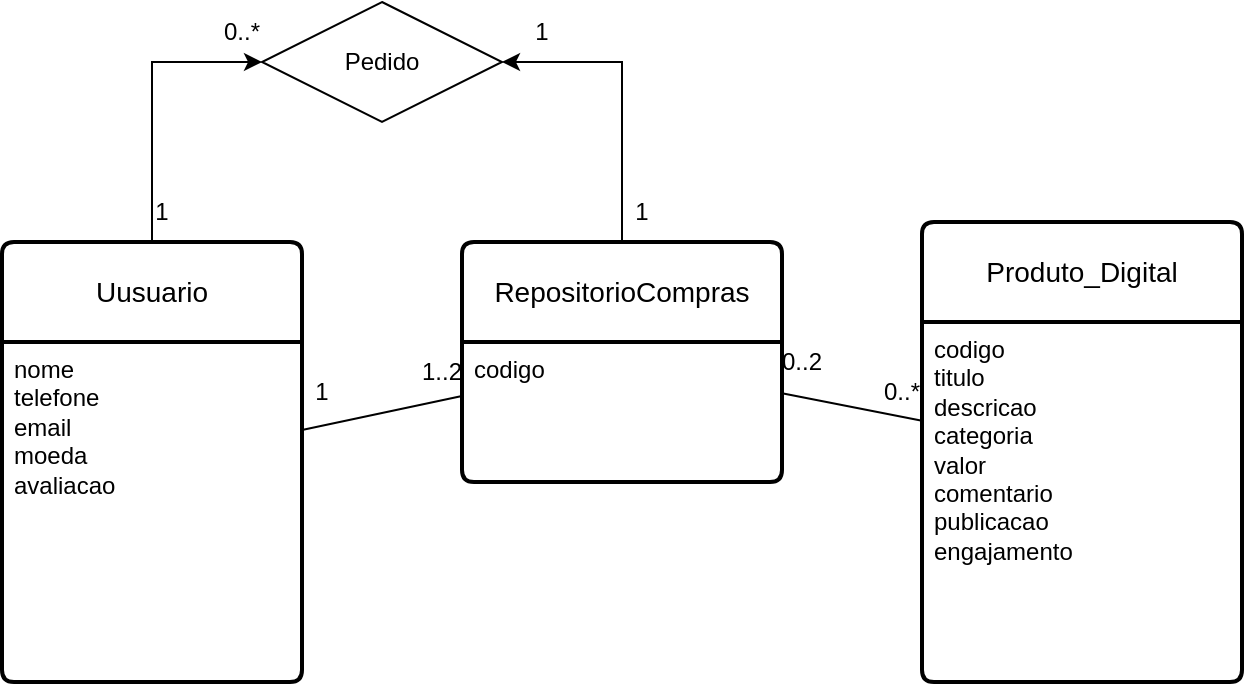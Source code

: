 <mxfile version="21.8.0" type="github">
  <diagram name="Página-1" id="yHLhnurtFYIwdGKPc0__">
    <mxGraphModel dx="1489" dy="1497" grid="1" gridSize="10" guides="1" tooltips="1" connect="1" arrows="1" fold="1" page="1" pageScale="1" pageWidth="827" pageHeight="1169" math="0" shadow="0">
      <root>
        <mxCell id="0" />
        <mxCell id="1" parent="0" />
        <mxCell id="XshL-6T4XC386qb26OYc-31" style="edgeStyle=orthogonalEdgeStyle;rounded=0;orthogonalLoop=1;jettySize=auto;html=1;entryX=0;entryY=0.5;entryDx=0;entryDy=0;" edge="1" parent="1" source="XshL-6T4XC386qb26OYc-10" target="XshL-6T4XC386qb26OYc-30">
          <mxGeometry relative="1" as="geometry" />
        </mxCell>
        <mxCell id="XshL-6T4XC386qb26OYc-10" value="Uusuario" style="swimlane;childLayout=stackLayout;horizontal=1;startSize=50;horizontalStack=0;rounded=1;fontSize=14;fontStyle=0;strokeWidth=2;resizeParent=0;resizeLast=1;shadow=0;dashed=0;align=center;arcSize=4;whiteSpace=wrap;html=1;" vertex="1" parent="1">
          <mxGeometry x="-820" y="60" width="150" height="220" as="geometry" />
        </mxCell>
        <mxCell id="XshL-6T4XC386qb26OYc-11" value="nome&lt;br&gt;telefone&lt;br&gt;&lt;div&gt;email&lt;/div&gt;&lt;div&gt;moeda&lt;/div&gt;&lt;div&gt;avaliacao&lt;/div&gt;&lt;div&gt;&lt;br&gt;&lt;/div&gt;&lt;div&gt;&lt;br&gt;&lt;/div&gt;&lt;div&gt;&lt;br&gt;&lt;/div&gt;" style="align=left;strokeColor=none;fillColor=none;spacingLeft=4;fontSize=12;verticalAlign=top;resizable=0;rotatable=0;part=1;html=1;" vertex="1" parent="XshL-6T4XC386qb26OYc-10">
          <mxGeometry y="50" width="150" height="170" as="geometry" />
        </mxCell>
        <mxCell id="XshL-6T4XC386qb26OYc-12" value="Produto_Digital" style="swimlane;childLayout=stackLayout;horizontal=1;startSize=50;horizontalStack=0;rounded=1;fontSize=14;fontStyle=0;strokeWidth=2;resizeParent=0;resizeLast=1;shadow=0;dashed=0;align=center;arcSize=4;whiteSpace=wrap;html=1;" vertex="1" parent="1">
          <mxGeometry x="-360" y="50" width="160" height="230" as="geometry" />
        </mxCell>
        <mxCell id="XshL-6T4XC386qb26OYc-13" value="&lt;div&gt;codigo&lt;br&gt;&lt;/div&gt;&lt;div&gt;titulo&lt;/div&gt;&lt;div&gt;descricao&lt;br&gt;&lt;/div&gt;&lt;div&gt;categoria&lt;/div&gt;&lt;div&gt;valor&lt;/div&gt;&lt;div&gt;comentario&lt;/div&gt;&lt;div&gt;publicacao&lt;/div&gt;&lt;div&gt;engajamento&lt;br&gt;&lt;/div&gt;" style="align=left;strokeColor=none;fillColor=none;spacingLeft=4;fontSize=12;verticalAlign=top;resizable=0;rotatable=0;part=1;html=1;" vertex="1" parent="XshL-6T4XC386qb26OYc-12">
          <mxGeometry y="50" width="160" height="180" as="geometry" />
        </mxCell>
        <mxCell id="XshL-6T4XC386qb26OYc-14" value="" style="endArrow=none;html=1;rounded=0;" edge="1" parent="1" source="XshL-6T4XC386qb26OYc-10" target="XshL-6T4XC386qb26OYc-20">
          <mxGeometry relative="1" as="geometry">
            <mxPoint x="-430" y="230" as="sourcePoint" />
            <mxPoint x="-270" y="230" as="targetPoint" />
          </mxGeometry>
        </mxCell>
        <mxCell id="XshL-6T4XC386qb26OYc-18" value="1" style="text;strokeColor=none;align=center;fillColor=none;html=1;verticalAlign=middle;whiteSpace=wrap;rounded=0;" vertex="1" parent="1">
          <mxGeometry x="-670" y="120" width="20" height="30" as="geometry" />
        </mxCell>
        <mxCell id="XshL-6T4XC386qb26OYc-19" value="&lt;div&gt;0...*&lt;/div&gt;" style="text;strokeColor=none;align=center;fillColor=none;html=1;verticalAlign=middle;whiteSpace=wrap;rounded=0;" vertex="1" parent="1">
          <mxGeometry x="-510" y="50" width="30" height="30" as="geometry" />
        </mxCell>
        <mxCell id="XshL-6T4XC386qb26OYc-32" style="edgeStyle=orthogonalEdgeStyle;rounded=0;orthogonalLoop=1;jettySize=auto;html=1;entryX=1;entryY=0.5;entryDx=0;entryDy=0;" edge="1" parent="1" source="XshL-6T4XC386qb26OYc-20" target="XshL-6T4XC386qb26OYc-30">
          <mxGeometry relative="1" as="geometry" />
        </mxCell>
        <mxCell id="XshL-6T4XC386qb26OYc-20" value="RepositorioCompras" style="swimlane;childLayout=stackLayout;horizontal=1;startSize=50;horizontalStack=0;rounded=1;fontSize=14;fontStyle=0;strokeWidth=2;resizeParent=0;resizeLast=1;shadow=0;dashed=0;align=center;arcSize=4;whiteSpace=wrap;html=1;" vertex="1" parent="1">
          <mxGeometry x="-590" y="60" width="160" height="120" as="geometry" />
        </mxCell>
        <mxCell id="XshL-6T4XC386qb26OYc-41" value="codigo" style="text;strokeColor=none;fillColor=none;spacingLeft=4;spacingRight=4;overflow=hidden;rotatable=0;points=[[0,0.5],[1,0.5]];portConstraint=eastwest;fontSize=12;whiteSpace=wrap;html=1;" vertex="1" parent="XshL-6T4XC386qb26OYc-20">
          <mxGeometry y="50" width="160" height="70" as="geometry" />
        </mxCell>
        <mxCell id="XshL-6T4XC386qb26OYc-23" value="" style="endArrow=none;html=1;rounded=0;" edge="1" parent="1" source="XshL-6T4XC386qb26OYc-20" target="XshL-6T4XC386qb26OYc-12">
          <mxGeometry relative="1" as="geometry">
            <mxPoint x="-500" y="260" as="sourcePoint" />
            <mxPoint x="-340" y="260" as="targetPoint" />
          </mxGeometry>
        </mxCell>
        <mxCell id="XshL-6T4XC386qb26OYc-24" value="&lt;div&gt;1..2&lt;/div&gt;" style="text;strokeColor=none;align=center;fillColor=none;html=1;verticalAlign=middle;whiteSpace=wrap;rounded=0;" vertex="1" parent="1">
          <mxGeometry x="-610" y="110" width="20" height="30" as="geometry" />
        </mxCell>
        <mxCell id="XshL-6T4XC386qb26OYc-26" value="&lt;div&gt;0..*&lt;/div&gt;" style="text;strokeColor=none;align=center;fillColor=none;html=1;verticalAlign=middle;whiteSpace=wrap;rounded=0;" vertex="1" parent="1">
          <mxGeometry x="-380" y="120" width="20" height="30" as="geometry" />
        </mxCell>
        <mxCell id="XshL-6T4XC386qb26OYc-27" value="&lt;div&gt;0..2&lt;/div&gt;" style="text;strokeColor=none;align=center;fillColor=none;html=1;verticalAlign=middle;whiteSpace=wrap;rounded=0;" vertex="1" parent="1">
          <mxGeometry x="-430" y="105" width="20" height="30" as="geometry" />
        </mxCell>
        <mxCell id="XshL-6T4XC386qb26OYc-30" value="&lt;div&gt;Pedido&lt;/div&gt;" style="shape=rhombus;perimeter=rhombusPerimeter;whiteSpace=wrap;html=1;align=center;" vertex="1" parent="1">
          <mxGeometry x="-690" y="-60" width="120" height="60" as="geometry" />
        </mxCell>
        <mxCell id="XshL-6T4XC386qb26OYc-34" value="&lt;div&gt;0..*&lt;/div&gt;" style="text;strokeColor=none;align=center;fillColor=none;html=1;verticalAlign=middle;whiteSpace=wrap;rounded=0;" vertex="1" parent="1">
          <mxGeometry x="-710" y="-60" width="20" height="30" as="geometry" />
        </mxCell>
        <mxCell id="XshL-6T4XC386qb26OYc-36" value="&lt;div&gt;1&lt;/div&gt;" style="text;strokeColor=none;align=center;fillColor=none;html=1;verticalAlign=middle;whiteSpace=wrap;rounded=0;" vertex="1" parent="1">
          <mxGeometry x="-560" y="-60" width="20" height="30" as="geometry" />
        </mxCell>
        <mxCell id="XshL-6T4XC386qb26OYc-38" value="&lt;div&gt;1&lt;/div&gt;" style="text;strokeColor=none;align=center;fillColor=none;html=1;verticalAlign=middle;whiteSpace=wrap;rounded=0;" vertex="1" parent="1">
          <mxGeometry x="-750" y="30" width="20" height="30" as="geometry" />
        </mxCell>
        <mxCell id="XshL-6T4XC386qb26OYc-40" value="&lt;div&gt;1&lt;/div&gt;" style="text;strokeColor=none;align=center;fillColor=none;html=1;verticalAlign=middle;whiteSpace=wrap;rounded=0;rotation=0;" vertex="1" parent="1">
          <mxGeometry x="-510" y="30" width="20" height="30" as="geometry" />
        </mxCell>
      </root>
    </mxGraphModel>
  </diagram>
</mxfile>
